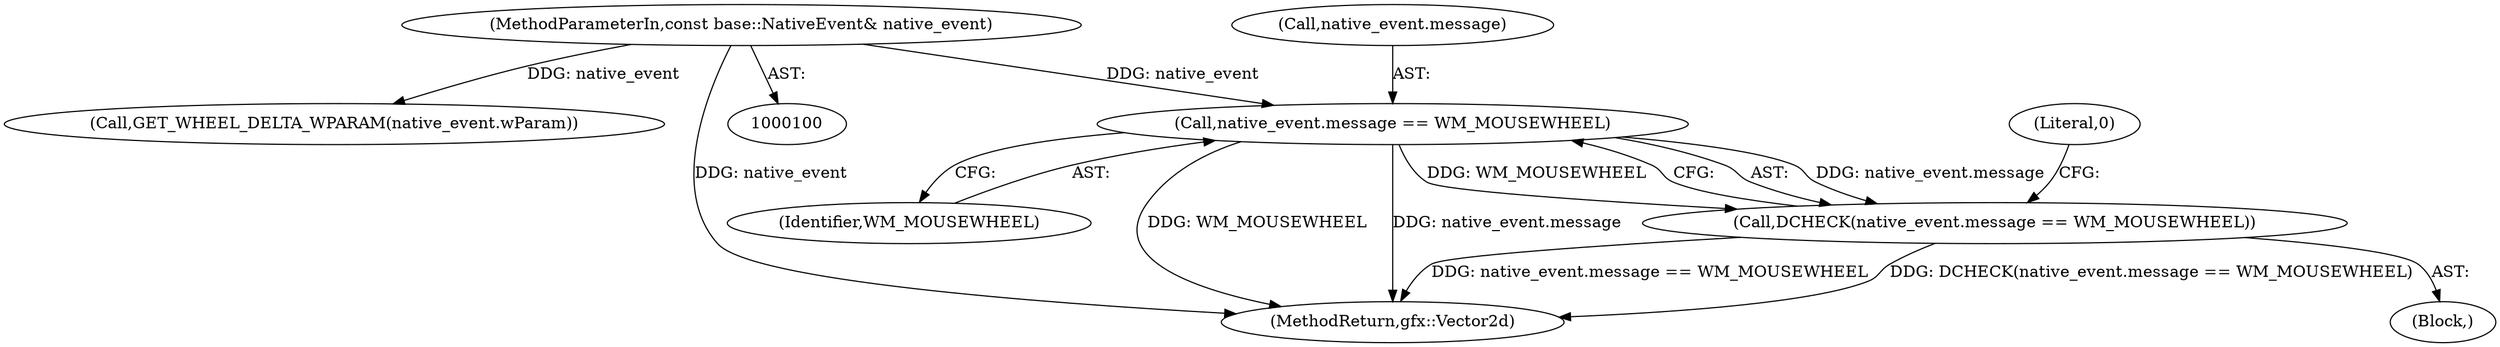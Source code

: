 digraph "1_Chrome_87c15175997b0103166020d79fe9048dcf4025f4_0@del" {
"1000104" [label="(Call,native_event.message == WM_MOUSEWHEEL)"];
"1000101" [label="(MethodParameterIn,const base::NativeEvent& native_event)"];
"1000103" [label="(Call,DCHECK(native_event.message == WM_MOUSEWHEEL))"];
"1000102" [label="(Block,)"];
"1000105" [label="(Call,native_event.message)"];
"1000111" [label="(Literal,0)"];
"1000103" [label="(Call,DCHECK(native_event.message == WM_MOUSEWHEEL))"];
"1000104" [label="(Call,native_event.message == WM_MOUSEWHEEL)"];
"1000108" [label="(Identifier,WM_MOUSEWHEEL)"];
"1000112" [label="(Call,GET_WHEEL_DELTA_WPARAM(native_event.wParam))"];
"1000116" [label="(MethodReturn,gfx::Vector2d)"];
"1000101" [label="(MethodParameterIn,const base::NativeEvent& native_event)"];
"1000104" -> "1000103"  [label="AST: "];
"1000104" -> "1000108"  [label="CFG: "];
"1000105" -> "1000104"  [label="AST: "];
"1000108" -> "1000104"  [label="AST: "];
"1000103" -> "1000104"  [label="CFG: "];
"1000104" -> "1000116"  [label="DDG: WM_MOUSEWHEEL"];
"1000104" -> "1000116"  [label="DDG: native_event.message"];
"1000104" -> "1000103"  [label="DDG: native_event.message"];
"1000104" -> "1000103"  [label="DDG: WM_MOUSEWHEEL"];
"1000101" -> "1000104"  [label="DDG: native_event"];
"1000101" -> "1000100"  [label="AST: "];
"1000101" -> "1000116"  [label="DDG: native_event"];
"1000101" -> "1000112"  [label="DDG: native_event"];
"1000103" -> "1000102"  [label="AST: "];
"1000111" -> "1000103"  [label="CFG: "];
"1000103" -> "1000116"  [label="DDG: native_event.message == WM_MOUSEWHEEL"];
"1000103" -> "1000116"  [label="DDG: DCHECK(native_event.message == WM_MOUSEWHEEL)"];
}
